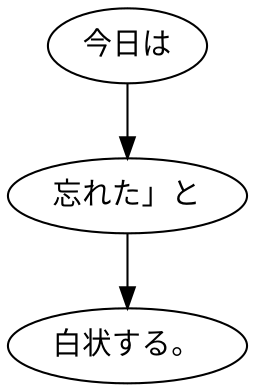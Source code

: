 digraph graph2979 {
	node0 [label="今日は"];
	node1 [label="忘れた」と"];
	node2 [label="白状する。"];
	node0 -> node1;
	node1 -> node2;
}
